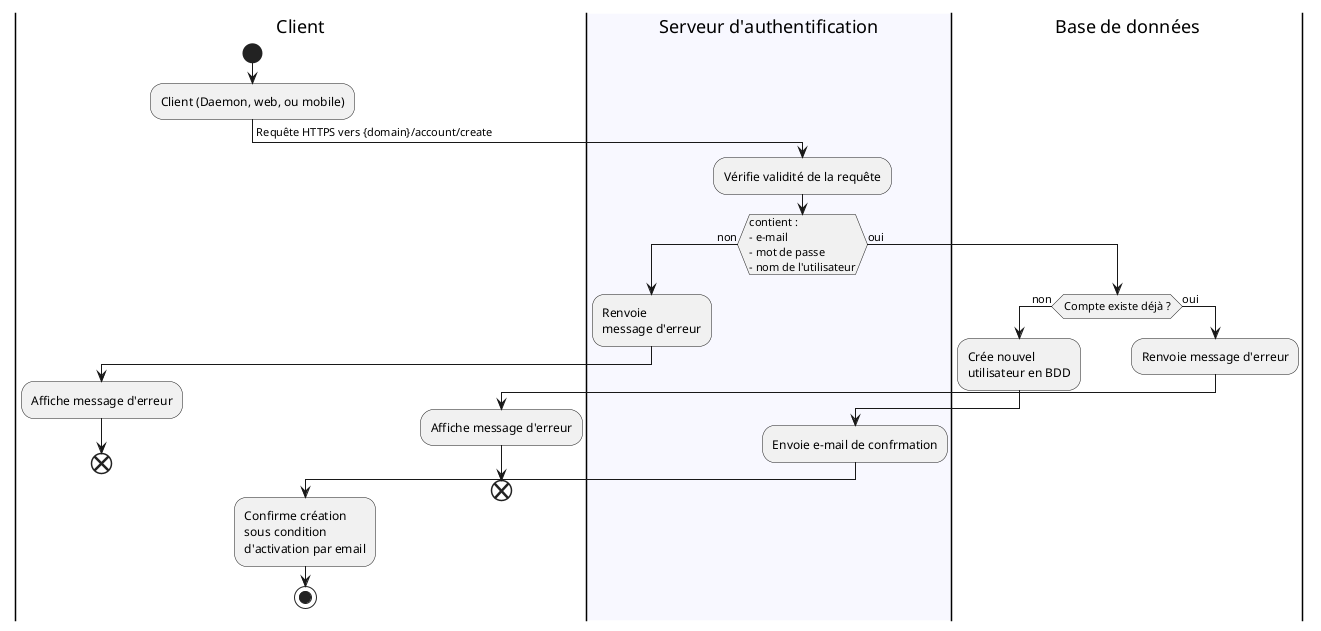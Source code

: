 @startuml
|Client|

start
:Client (Daemon, web, ou mobile);
-> Requête HTTPS vers {domain}/account/create;

|#GhostWhite|Serveur d'authentification|
  :Vérifie validité de la requête;
  if (contient :\n- e-mail\n- mot de passe\n- nom de l'utilisateur) then (non)
    :Renvoie\nmessage d'erreur;

    |Client|
    :Affiche message d'erreur;
    end
  else (oui)

    |Base de données|
    if (Compte existe déjà ?) then (non)
      :Crée nouvel\nutilisateur en BDD;

      |Serveur d'authentification|
      :Envoie e-mail de confrmation;

      |Client|
      :Confirme création\nsous condition\nd'activation par email;
      stop

    |Base de données|
    else (oui)
      :Renvoie message d'erreur;

      |Client|
      :Affiche message d'erreur;
      end
    endif
  endif
@enduml
